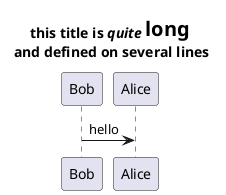 {
  "sha1": "9qxyaoc6105lq1ya4cs4k2k89jqo8nt",
  "insertion": {
    "when": "2024-06-01T09:03:01.110Z",
    "user": "plantuml@gmail.com"
  }
}
@startuml
title this <b>title</b> is <i>quite</i> <font size=20>long</font>\n and defined on several lines
Bob -> Alice : hello

@enduml

